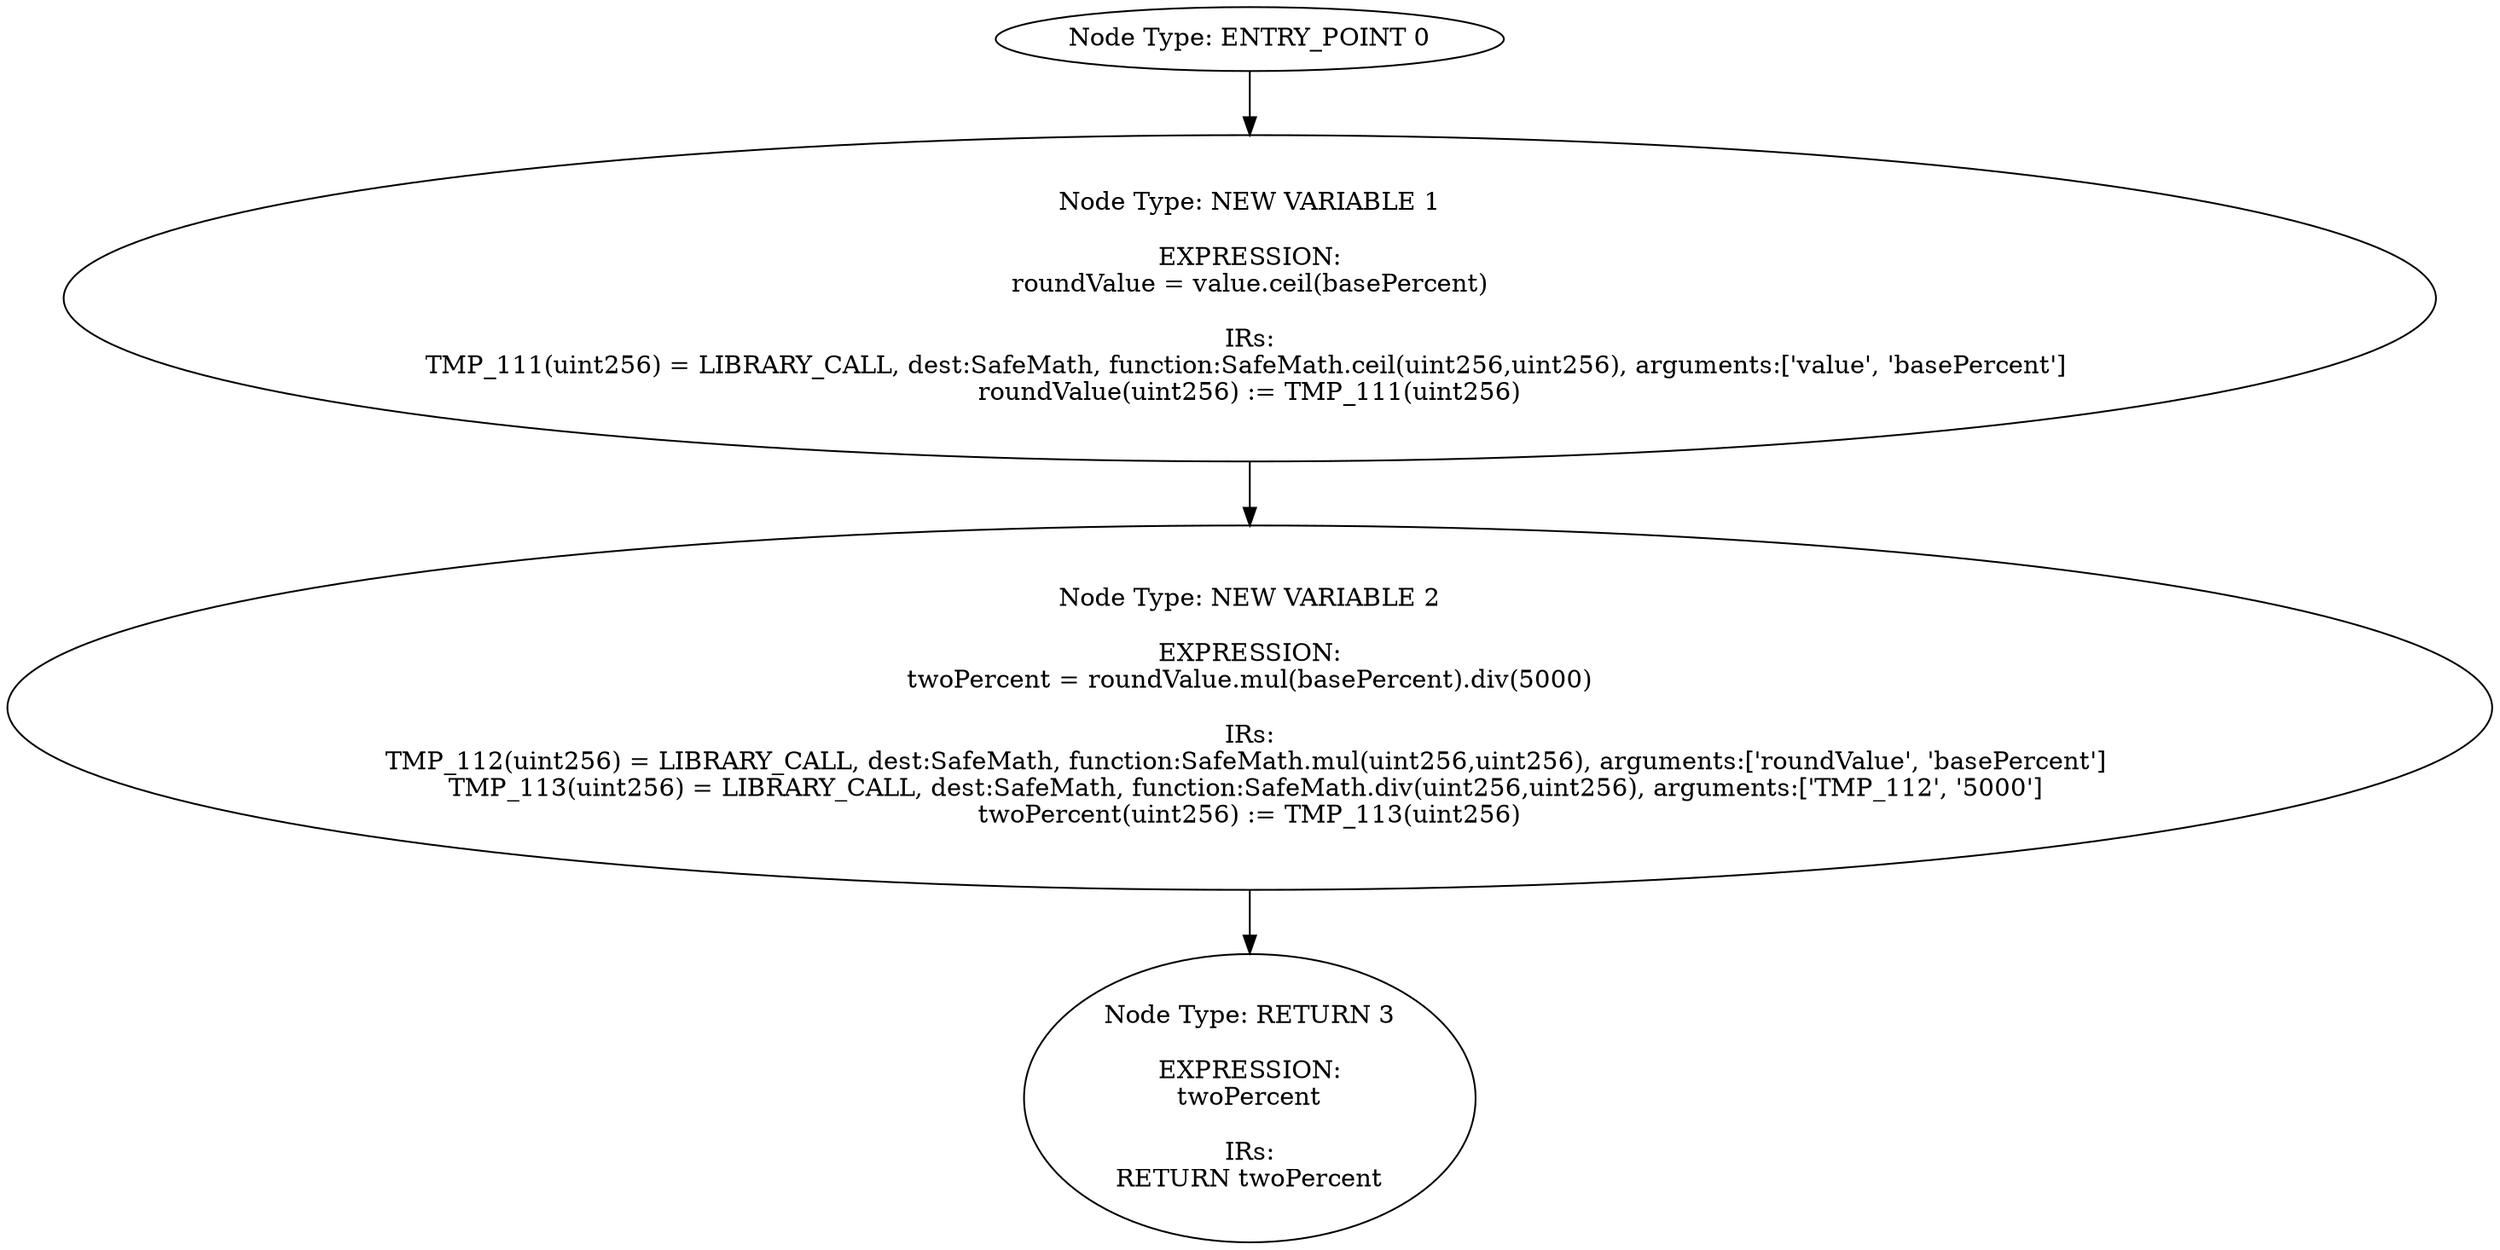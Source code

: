 digraph{
0[label="Node Type: ENTRY_POINT 0
"];
0->1;
1[label="Node Type: NEW VARIABLE 1

EXPRESSION:
roundValue = value.ceil(basePercent)

IRs:
TMP_111(uint256) = LIBRARY_CALL, dest:SafeMath, function:SafeMath.ceil(uint256,uint256), arguments:['value', 'basePercent'] 
roundValue(uint256) := TMP_111(uint256)"];
1->2;
2[label="Node Type: NEW VARIABLE 2

EXPRESSION:
twoPercent = roundValue.mul(basePercent).div(5000)

IRs:
TMP_112(uint256) = LIBRARY_CALL, dest:SafeMath, function:SafeMath.mul(uint256,uint256), arguments:['roundValue', 'basePercent'] 
TMP_113(uint256) = LIBRARY_CALL, dest:SafeMath, function:SafeMath.div(uint256,uint256), arguments:['TMP_112', '5000'] 
twoPercent(uint256) := TMP_113(uint256)"];
2->3;
3[label="Node Type: RETURN 3

EXPRESSION:
twoPercent

IRs:
RETURN twoPercent"];
}
